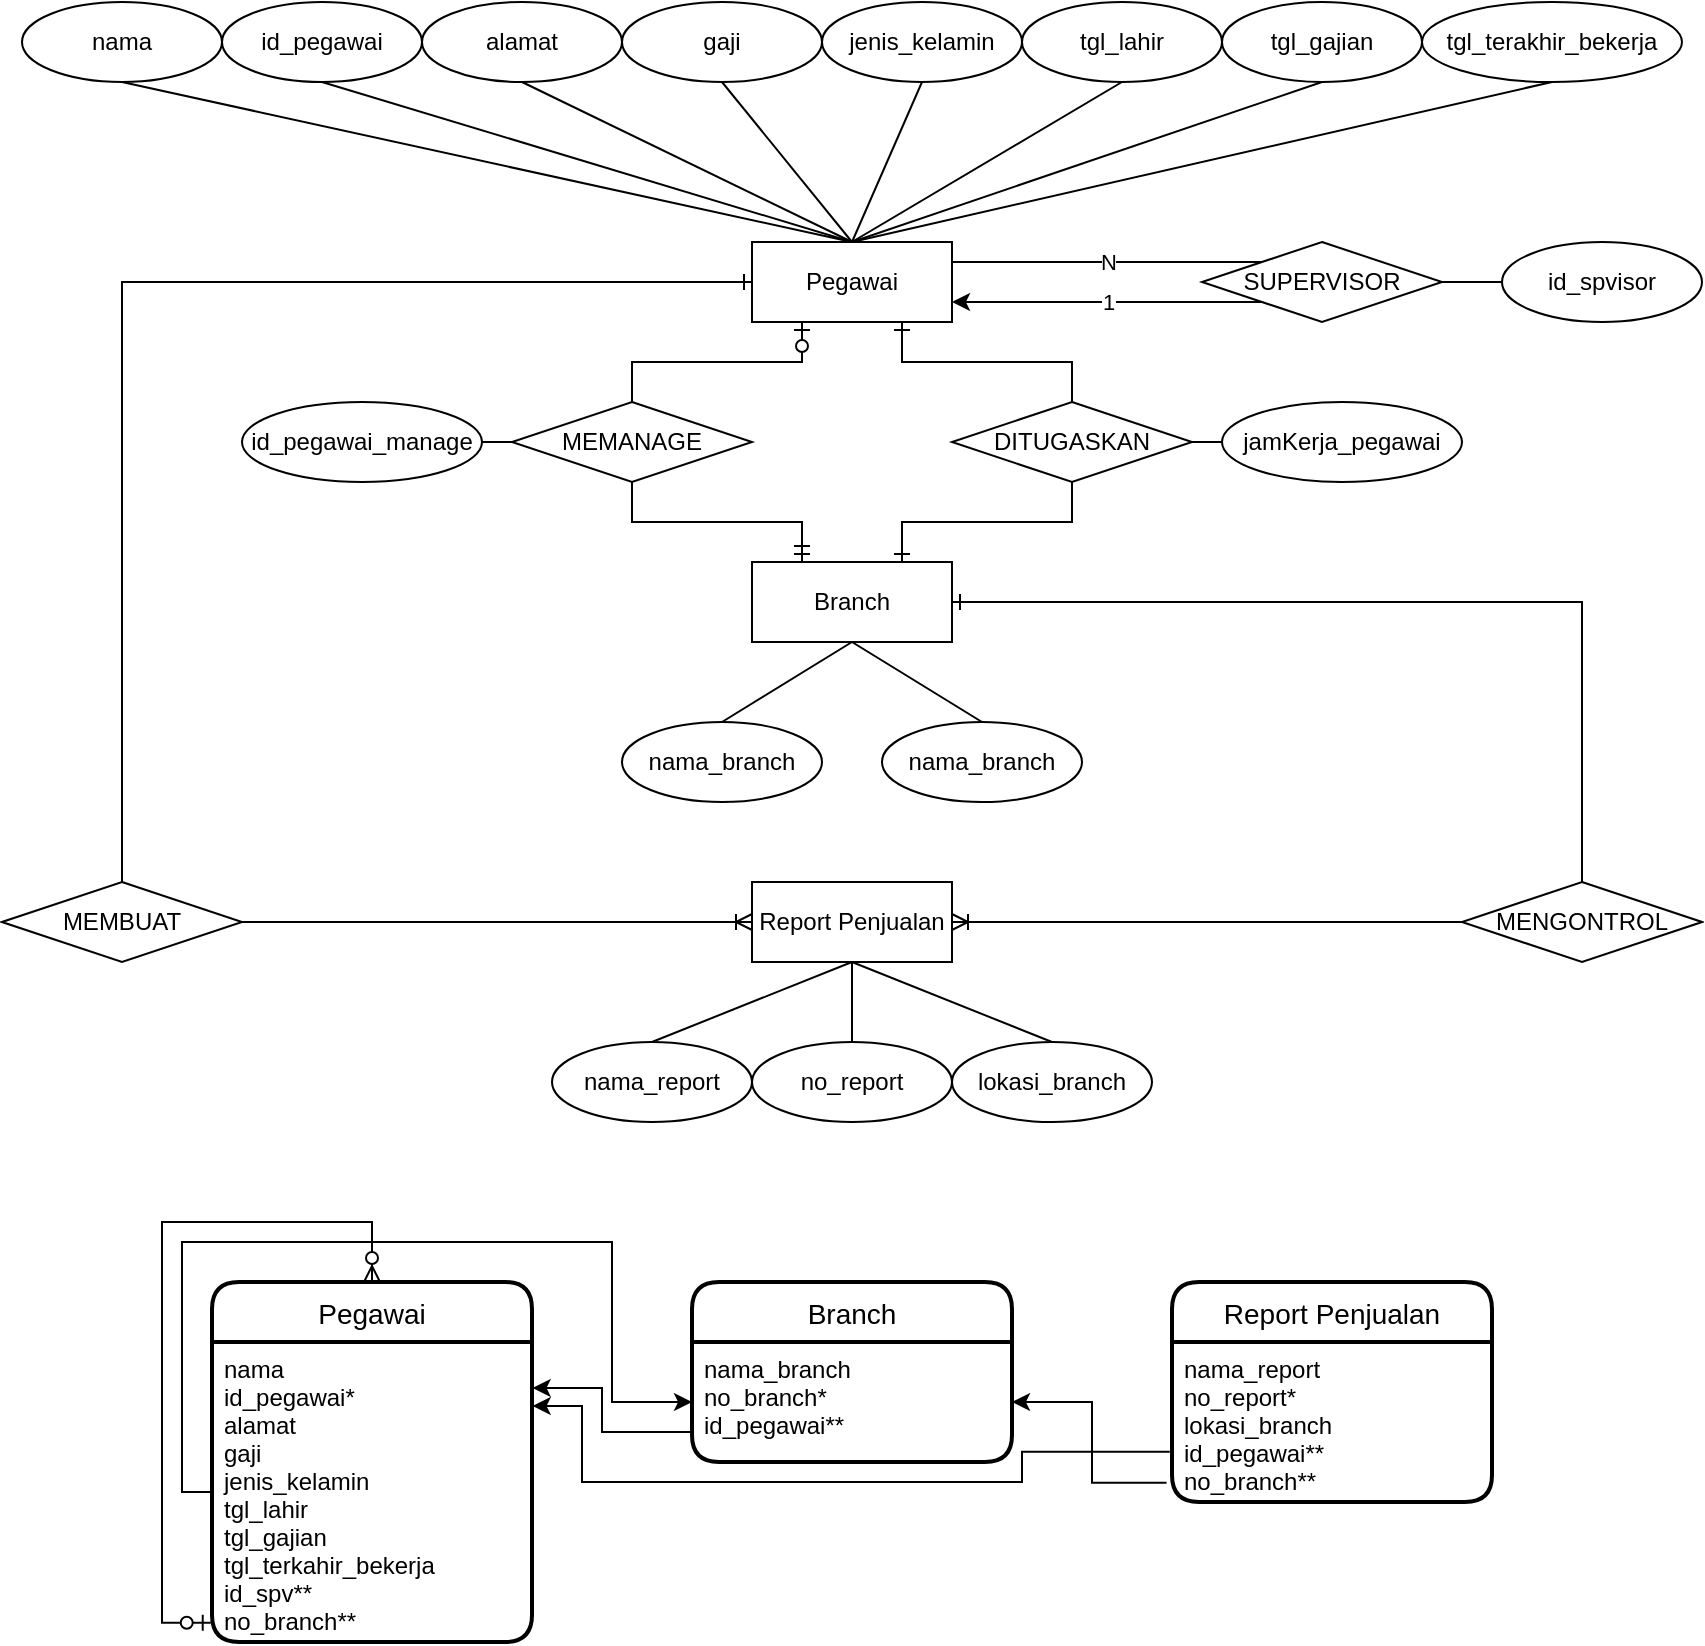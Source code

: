 <mxfile version="17.1.3" type="device"><diagram id="R2lEEEUBdFMjLlhIrx00" name="Page-1"><mxGraphModel dx="1209" dy="705" grid="1" gridSize="10" guides="1" tooltips="1" connect="1" arrows="1" fold="1" page="1" pageScale="1" pageWidth="850" pageHeight="1100" math="0" shadow="0" extFonts="Permanent Marker^https://fonts.googleapis.com/css?family=Permanent+Marker"><root><mxCell id="0"/><mxCell id="1" parent="0"/><mxCell id="vS2Y118cFiH8q9NQodMp-38" value="N" style="edgeStyle=orthogonalEdgeStyle;rounded=0;orthogonalLoop=1;jettySize=auto;html=1;exitX=1;exitY=0.25;exitDx=0;exitDy=0;entryX=0;entryY=0;entryDx=0;entryDy=0;endArrow=none;endFill=0;" parent="1" source="vS2Y118cFiH8q9NQodMp-1" target="vS2Y118cFiH8q9NQodMp-37" edge="1"><mxGeometry relative="1" as="geometry"/></mxCell><mxCell id="vS2Y118cFiH8q9NQodMp-1" value="Pegawai" style="whiteSpace=wrap;html=1;align=center;" parent="1" vertex="1"><mxGeometry x="375" y="120" width="100" height="40" as="geometry"/></mxCell><mxCell id="vS2Y118cFiH8q9NQodMp-10" style="rounded=0;orthogonalLoop=1;jettySize=auto;html=1;exitX=0.5;exitY=1;exitDx=0;exitDy=0;entryX=0.5;entryY=0;entryDx=0;entryDy=0;endArrow=none;endFill=0;" parent="1" source="vS2Y118cFiH8q9NQodMp-2" target="vS2Y118cFiH8q9NQodMp-1" edge="1"><mxGeometry relative="1" as="geometry"/></mxCell><mxCell id="vS2Y118cFiH8q9NQodMp-2" value="nama" style="ellipse;whiteSpace=wrap;html=1;align=center;" parent="1" vertex="1"><mxGeometry x="10" width="100" height="40" as="geometry"/></mxCell><mxCell id="vS2Y118cFiH8q9NQodMp-12" style="edgeStyle=none;rounded=0;orthogonalLoop=1;jettySize=auto;html=1;exitX=0.5;exitY=1;exitDx=0;exitDy=0;entryX=0.5;entryY=0;entryDx=0;entryDy=0;endArrow=none;endFill=0;" parent="1" source="vS2Y118cFiH8q9NQodMp-3" target="vS2Y118cFiH8q9NQodMp-1" edge="1"><mxGeometry relative="1" as="geometry"/></mxCell><mxCell id="vS2Y118cFiH8q9NQodMp-3" value="id_pegawai" style="ellipse;whiteSpace=wrap;html=1;align=center;" parent="1" vertex="1"><mxGeometry x="110" width="100" height="40" as="geometry"/></mxCell><mxCell id="vS2Y118cFiH8q9NQodMp-13" style="edgeStyle=none;rounded=0;orthogonalLoop=1;jettySize=auto;html=1;exitX=0.5;exitY=1;exitDx=0;exitDy=0;entryX=0.5;entryY=0;entryDx=0;entryDy=0;endArrow=none;endFill=0;" parent="1" source="vS2Y118cFiH8q9NQodMp-4" target="vS2Y118cFiH8q9NQodMp-1" edge="1"><mxGeometry relative="1" as="geometry"/></mxCell><mxCell id="vS2Y118cFiH8q9NQodMp-4" value="alamat" style="ellipse;whiteSpace=wrap;html=1;align=center;" parent="1" vertex="1"><mxGeometry x="210" width="100" height="40" as="geometry"/></mxCell><mxCell id="vS2Y118cFiH8q9NQodMp-14" style="edgeStyle=none;rounded=0;orthogonalLoop=1;jettySize=auto;html=1;exitX=0.5;exitY=1;exitDx=0;exitDy=0;entryX=0.5;entryY=0;entryDx=0;entryDy=0;endArrow=none;endFill=0;" parent="1" source="vS2Y118cFiH8q9NQodMp-5" target="vS2Y118cFiH8q9NQodMp-1" edge="1"><mxGeometry relative="1" as="geometry"/></mxCell><mxCell id="vS2Y118cFiH8q9NQodMp-5" value="gaji" style="ellipse;whiteSpace=wrap;html=1;align=center;" parent="1" vertex="1"><mxGeometry x="310" width="100" height="40" as="geometry"/></mxCell><mxCell id="vS2Y118cFiH8q9NQodMp-15" style="edgeStyle=none;rounded=0;orthogonalLoop=1;jettySize=auto;html=1;exitX=0.5;exitY=1;exitDx=0;exitDy=0;entryX=0.5;entryY=0;entryDx=0;entryDy=0;endArrow=none;endFill=0;" parent="1" source="vS2Y118cFiH8q9NQodMp-6" target="vS2Y118cFiH8q9NQodMp-1" edge="1"><mxGeometry relative="1" as="geometry"/></mxCell><mxCell id="vS2Y118cFiH8q9NQodMp-6" value="jenis_kelamin" style="ellipse;whiteSpace=wrap;html=1;align=center;" parent="1" vertex="1"><mxGeometry x="410" width="100" height="40" as="geometry"/></mxCell><mxCell id="vS2Y118cFiH8q9NQodMp-16" style="edgeStyle=none;rounded=0;orthogonalLoop=1;jettySize=auto;html=1;exitX=0.5;exitY=1;exitDx=0;exitDy=0;entryX=0.5;entryY=0;entryDx=0;entryDy=0;endArrow=none;endFill=0;" parent="1" source="vS2Y118cFiH8q9NQodMp-7" target="vS2Y118cFiH8q9NQodMp-1" edge="1"><mxGeometry relative="1" as="geometry"/></mxCell><mxCell id="vS2Y118cFiH8q9NQodMp-7" value="tgl_lahir" style="ellipse;whiteSpace=wrap;html=1;align=center;" parent="1" vertex="1"><mxGeometry x="510" width="100" height="40" as="geometry"/></mxCell><mxCell id="vS2Y118cFiH8q9NQodMp-17" style="edgeStyle=none;rounded=0;orthogonalLoop=1;jettySize=auto;html=1;exitX=0.5;exitY=1;exitDx=0;exitDy=0;entryX=0.5;entryY=0;entryDx=0;entryDy=0;endArrow=none;endFill=0;" parent="1" source="vS2Y118cFiH8q9NQodMp-8" target="vS2Y118cFiH8q9NQodMp-1" edge="1"><mxGeometry relative="1" as="geometry"/></mxCell><mxCell id="vS2Y118cFiH8q9NQodMp-8" value="tgl_gajian" style="ellipse;whiteSpace=wrap;html=1;align=center;" parent="1" vertex="1"><mxGeometry x="610" width="100" height="40" as="geometry"/></mxCell><mxCell id="vS2Y118cFiH8q9NQodMp-18" style="edgeStyle=none;rounded=0;orthogonalLoop=1;jettySize=auto;html=1;exitX=0.5;exitY=1;exitDx=0;exitDy=0;entryX=0.5;entryY=0;entryDx=0;entryDy=0;endArrow=none;endFill=0;" parent="1" source="vS2Y118cFiH8q9NQodMp-9" target="vS2Y118cFiH8q9NQodMp-1" edge="1"><mxGeometry relative="1" as="geometry"/></mxCell><mxCell id="vS2Y118cFiH8q9NQodMp-9" value="tgl_terakhir_bekerja" style="ellipse;whiteSpace=wrap;html=1;align=center;" parent="1" vertex="1"><mxGeometry x="710" width="130" height="40" as="geometry"/></mxCell><mxCell id="vS2Y118cFiH8q9NQodMp-28" style="edgeStyle=orthogonalEdgeStyle;rounded=0;orthogonalLoop=1;jettySize=auto;html=1;exitX=0;exitY=0.5;exitDx=0;exitDy=0;entryX=1;entryY=0.5;entryDx=0;entryDy=0;endArrow=none;endFill=0;" parent="1" source="vS2Y118cFiH8q9NQodMp-19" target="vS2Y118cFiH8q9NQodMp-25" edge="1"><mxGeometry relative="1" as="geometry"/></mxCell><mxCell id="vS2Y118cFiH8q9NQodMp-19" value="MEMANAGE" style="shape=rhombus;perimeter=rhombusPerimeter;whiteSpace=wrap;html=1;align=center;" parent="1" vertex="1"><mxGeometry x="255" y="200" width="120" height="40" as="geometry"/></mxCell><mxCell id="vS2Y118cFiH8q9NQodMp-29" style="edgeStyle=orthogonalEdgeStyle;rounded=0;orthogonalLoop=1;jettySize=auto;html=1;exitX=1;exitY=0.5;exitDx=0;exitDy=0;entryX=0;entryY=0.5;entryDx=0;entryDy=0;endArrow=none;endFill=0;" parent="1" source="vS2Y118cFiH8q9NQodMp-20" target="vS2Y118cFiH8q9NQodMp-26" edge="1"><mxGeometry relative="1" as="geometry"/></mxCell><mxCell id="vS2Y118cFiH8q9NQodMp-20" value="DITUGASKAN" style="shape=rhombus;perimeter=rhombusPerimeter;whiteSpace=wrap;html=1;align=center;" parent="1" vertex="1"><mxGeometry x="475" y="200" width="120" height="40" as="geometry"/></mxCell><mxCell id="vS2Y118cFiH8q9NQodMp-21" value="" style="fontSize=12;html=1;endArrow=ERzeroToOne;endFill=1;rounded=0;exitX=0.5;exitY=0;exitDx=0;exitDy=0;entryX=0.25;entryY=1;entryDx=0;entryDy=0;edgeStyle=orthogonalEdgeStyle;" parent="1" source="vS2Y118cFiH8q9NQodMp-19" target="vS2Y118cFiH8q9NQodMp-1" edge="1"><mxGeometry width="100" height="100" relative="1" as="geometry"><mxPoint x="220" y="190" as="sourcePoint"/><mxPoint x="320" y="90" as="targetPoint"/></mxGeometry></mxCell><mxCell id="vS2Y118cFiH8q9NQodMp-24" value="" style="edgeStyle=orthogonalEdgeStyle;fontSize=12;html=1;endArrow=ERone;endFill=1;rounded=0;exitX=0.5;exitY=0;exitDx=0;exitDy=0;entryX=0.75;entryY=1;entryDx=0;entryDy=0;" parent="1" source="vS2Y118cFiH8q9NQodMp-20" target="vS2Y118cFiH8q9NQodMp-1" edge="1"><mxGeometry width="100" height="100" relative="1" as="geometry"><mxPoint x="370" y="110" as="sourcePoint"/><mxPoint x="470" y="10" as="targetPoint"/></mxGeometry></mxCell><mxCell id="vS2Y118cFiH8q9NQodMp-25" value="id_pegawai_manage" style="ellipse;whiteSpace=wrap;html=1;align=center;" parent="1" vertex="1"><mxGeometry x="120" y="200" width="120" height="40" as="geometry"/></mxCell><mxCell id="vS2Y118cFiH8q9NQodMp-26" value="jamKerja_pegawai" style="ellipse;whiteSpace=wrap;html=1;align=center;" parent="1" vertex="1"><mxGeometry x="610" y="200" width="120" height="40" as="geometry"/></mxCell><mxCell id="vS2Y118cFiH8q9NQodMp-30" value="Branch" style="whiteSpace=wrap;html=1;align=center;" parent="1" vertex="1"><mxGeometry x="375" y="280" width="100" height="40" as="geometry"/></mxCell><mxCell id="vS2Y118cFiH8q9NQodMp-33" style="rounded=0;orthogonalLoop=1;jettySize=auto;html=1;exitX=0.5;exitY=0;exitDx=0;exitDy=0;entryX=0.5;entryY=1;entryDx=0;entryDy=0;endArrow=none;endFill=0;" parent="1" source="vS2Y118cFiH8q9NQodMp-31" target="vS2Y118cFiH8q9NQodMp-30" edge="1"><mxGeometry relative="1" as="geometry"/></mxCell><mxCell id="vS2Y118cFiH8q9NQodMp-31" value="nama_branch" style="ellipse;whiteSpace=wrap;html=1;align=center;" parent="1" vertex="1"><mxGeometry x="310" y="360" width="100" height="40" as="geometry"/></mxCell><mxCell id="vS2Y118cFiH8q9NQodMp-34" style="edgeStyle=none;rounded=0;orthogonalLoop=1;jettySize=auto;html=1;exitX=0.5;exitY=0;exitDx=0;exitDy=0;entryX=0.5;entryY=1;entryDx=0;entryDy=0;endArrow=none;endFill=0;" parent="1" source="vS2Y118cFiH8q9NQodMp-32" target="vS2Y118cFiH8q9NQodMp-30" edge="1"><mxGeometry relative="1" as="geometry"/></mxCell><mxCell id="vS2Y118cFiH8q9NQodMp-32" value="nama_branch" style="ellipse;whiteSpace=wrap;html=1;align=center;" parent="1" vertex="1"><mxGeometry x="440" y="360" width="100" height="40" as="geometry"/></mxCell><mxCell id="vS2Y118cFiH8q9NQodMp-35" value="" style="edgeStyle=orthogonalEdgeStyle;fontSize=12;html=1;endArrow=ERone;endFill=1;rounded=0;exitX=0.5;exitY=1;exitDx=0;exitDy=0;entryX=0.75;entryY=0;entryDx=0;entryDy=0;" parent="1" source="vS2Y118cFiH8q9NQodMp-20" target="vS2Y118cFiH8q9NQodMp-30" edge="1"><mxGeometry width="100" height="100" relative="1" as="geometry"><mxPoint x="590" y="330" as="sourcePoint"/><mxPoint x="530" y="270" as="targetPoint"/></mxGeometry></mxCell><mxCell id="vS2Y118cFiH8q9NQodMp-36" value="" style="edgeStyle=orthogonalEdgeStyle;fontSize=12;html=1;endArrow=ERmandOne;rounded=0;exitX=0.5;exitY=1;exitDx=0;exitDy=0;entryX=0.25;entryY=0;entryDx=0;entryDy=0;" parent="1" source="vS2Y118cFiH8q9NQodMp-19" target="vS2Y118cFiH8q9NQodMp-30" edge="1"><mxGeometry width="100" height="100" relative="1" as="geometry"><mxPoint x="370" y="310" as="sourcePoint"/><mxPoint x="300" y="310" as="targetPoint"/></mxGeometry></mxCell><mxCell id="vS2Y118cFiH8q9NQodMp-39" value="1" style="edgeStyle=orthogonalEdgeStyle;rounded=0;orthogonalLoop=1;jettySize=auto;html=1;exitX=0;exitY=1;exitDx=0;exitDy=0;entryX=1;entryY=0.75;entryDx=0;entryDy=0;endArrow=classic;endFill=1;" parent="1" source="vS2Y118cFiH8q9NQodMp-37" target="vS2Y118cFiH8q9NQodMp-1" edge="1"><mxGeometry relative="1" as="geometry"/></mxCell><mxCell id="vS2Y118cFiH8q9NQodMp-60" style="edgeStyle=none;rounded=0;orthogonalLoop=1;jettySize=auto;html=1;exitX=1;exitY=0.5;exitDx=0;exitDy=0;entryX=0;entryY=0.5;entryDx=0;entryDy=0;endArrow=none;endFill=0;" parent="1" source="vS2Y118cFiH8q9NQodMp-37" target="vS2Y118cFiH8q9NQodMp-58" edge="1"><mxGeometry relative="1" as="geometry"/></mxCell><mxCell id="vS2Y118cFiH8q9NQodMp-37" value="SUPERVISOR" style="shape=rhombus;perimeter=rhombusPerimeter;whiteSpace=wrap;html=1;align=center;" parent="1" vertex="1"><mxGeometry x="600" y="120" width="120" height="40" as="geometry"/></mxCell><mxCell id="vS2Y118cFiH8q9NQodMp-41" value="MEMBUAT" style="shape=rhombus;perimeter=rhombusPerimeter;whiteSpace=wrap;html=1;align=center;" parent="1" vertex="1"><mxGeometry y="440" width="120" height="40" as="geometry"/></mxCell><mxCell id="vS2Y118cFiH8q9NQodMp-42" value="" style="edgeStyle=orthogonalEdgeStyle;fontSize=12;html=1;endArrow=ERone;endFill=1;rounded=0;entryX=0;entryY=0.5;entryDx=0;entryDy=0;exitX=0.5;exitY=0;exitDx=0;exitDy=0;" parent="1" source="vS2Y118cFiH8q9NQodMp-41" target="vS2Y118cFiH8q9NQodMp-1" edge="1"><mxGeometry width="100" height="100" relative="1" as="geometry"><mxPoint x="80" y="400" as="sourcePoint"/><mxPoint x="180" y="300" as="targetPoint"/></mxGeometry></mxCell><mxCell id="vS2Y118cFiH8q9NQodMp-43" value="Report Penjualan" style="whiteSpace=wrap;html=1;align=center;" parent="1" vertex="1"><mxGeometry x="375" y="440" width="100" height="40" as="geometry"/></mxCell><mxCell id="vS2Y118cFiH8q9NQodMp-46" value="" style="edgeStyle=orthogonalEdgeStyle;fontSize=12;html=1;endArrow=ERoneToMany;rounded=0;exitX=1;exitY=0.5;exitDx=0;exitDy=0;entryX=0;entryY=0.5;entryDx=0;entryDy=0;" parent="1" source="vS2Y118cFiH8q9NQodMp-41" target="vS2Y118cFiH8q9NQodMp-43" edge="1"><mxGeometry width="100" height="100" relative="1" as="geometry"><mxPoint x="190" y="550" as="sourcePoint"/><mxPoint x="290" y="450" as="targetPoint"/></mxGeometry></mxCell><mxCell id="vS2Y118cFiH8q9NQodMp-47" value="MENGONTROL" style="shape=rhombus;perimeter=rhombusPerimeter;whiteSpace=wrap;html=1;align=center;" parent="1" vertex="1"><mxGeometry x="730" y="440" width="120" height="40" as="geometry"/></mxCell><mxCell id="vS2Y118cFiH8q9NQodMp-48" value="" style="edgeStyle=orthogonalEdgeStyle;fontSize=12;html=1;endArrow=ERone;endFill=1;rounded=0;entryX=1;entryY=0.5;entryDx=0;entryDy=0;exitX=0.5;exitY=0;exitDx=0;exitDy=0;" parent="1" source="vS2Y118cFiH8q9NQodMp-47" target="vS2Y118cFiH8q9NQodMp-30" edge="1"><mxGeometry width="100" height="100" relative="1" as="geometry"><mxPoint x="610" y="450" as="sourcePoint"/><mxPoint x="710" y="350" as="targetPoint"/></mxGeometry></mxCell><mxCell id="vS2Y118cFiH8q9NQodMp-49" value="" style="edgeStyle=orthogonalEdgeStyle;fontSize=12;html=1;endArrow=ERoneToMany;rounded=0;exitX=0;exitY=0.5;exitDx=0;exitDy=0;entryX=1;entryY=0.5;entryDx=0;entryDy=0;" parent="1" source="vS2Y118cFiH8q9NQodMp-47" target="vS2Y118cFiH8q9NQodMp-43" edge="1"><mxGeometry width="100" height="100" relative="1" as="geometry"><mxPoint x="130" y="470" as="sourcePoint"/><mxPoint x="385" y="470" as="targetPoint"/></mxGeometry></mxCell><mxCell id="vS2Y118cFiH8q9NQodMp-53" style="rounded=0;orthogonalLoop=1;jettySize=auto;html=1;exitX=0.5;exitY=0;exitDx=0;exitDy=0;entryX=0.5;entryY=1;entryDx=0;entryDy=0;endArrow=none;endFill=0;" parent="1" source="vS2Y118cFiH8q9NQodMp-50" target="vS2Y118cFiH8q9NQodMp-43" edge="1"><mxGeometry relative="1" as="geometry"/></mxCell><mxCell id="vS2Y118cFiH8q9NQodMp-50" value="nama_report" style="ellipse;whiteSpace=wrap;html=1;align=center;" parent="1" vertex="1"><mxGeometry x="275" y="520" width="100" height="40" as="geometry"/></mxCell><mxCell id="vS2Y118cFiH8q9NQodMp-54" style="edgeStyle=none;rounded=0;orthogonalLoop=1;jettySize=auto;html=1;exitX=0.5;exitY=0;exitDx=0;exitDy=0;entryX=0.5;entryY=1;entryDx=0;entryDy=0;endArrow=none;endFill=0;" parent="1" source="vS2Y118cFiH8q9NQodMp-51" target="vS2Y118cFiH8q9NQodMp-43" edge="1"><mxGeometry relative="1" as="geometry"/></mxCell><mxCell id="vS2Y118cFiH8q9NQodMp-51" value="no_report" style="ellipse;whiteSpace=wrap;html=1;align=center;" parent="1" vertex="1"><mxGeometry x="375" y="520" width="100" height="40" as="geometry"/></mxCell><mxCell id="vS2Y118cFiH8q9NQodMp-55" style="edgeStyle=none;rounded=0;orthogonalLoop=1;jettySize=auto;html=1;exitX=0.5;exitY=0;exitDx=0;exitDy=0;entryX=0.5;entryY=1;entryDx=0;entryDy=0;endArrow=none;endFill=0;" parent="1" source="vS2Y118cFiH8q9NQodMp-52" target="vS2Y118cFiH8q9NQodMp-43" edge="1"><mxGeometry relative="1" as="geometry"/></mxCell><mxCell id="vS2Y118cFiH8q9NQodMp-52" value="lokasi_branch" style="ellipse;whiteSpace=wrap;html=1;align=center;" parent="1" vertex="1"><mxGeometry x="475" y="520" width="100" height="40" as="geometry"/></mxCell><mxCell id="vS2Y118cFiH8q9NQodMp-56" value="Pegawai" style="swimlane;childLayout=stackLayout;horizontal=1;startSize=30;horizontalStack=0;rounded=1;fontSize=14;fontStyle=0;strokeWidth=2;resizeParent=0;resizeLast=1;shadow=0;dashed=0;align=center;" parent="1" vertex="1"><mxGeometry x="105" y="640" width="160" height="180" as="geometry"/></mxCell><mxCell id="vS2Y118cFiH8q9NQodMp-57" value="nama&#10;id_pegawai*&#10;alamat&#10;gaji&#10;jenis_kelamin&#10;tgl_lahir&#10;tgl_gajian&#10;tgl_terkahir_bekerja&#10;id_spv**&#10;no_branch**" style="align=left;strokeColor=none;fillColor=none;spacingLeft=4;fontSize=12;verticalAlign=top;resizable=0;rotatable=0;part=1;" parent="vS2Y118cFiH8q9NQodMp-56" vertex="1"><mxGeometry y="30" width="160" height="150" as="geometry"/></mxCell><mxCell id="vS2Y118cFiH8q9NQodMp-70" value="" style="edgeStyle=orthogonalEdgeStyle;fontSize=12;html=1;endArrow=ERzeroToMany;startArrow=ERzeroToOne;rounded=0;entryX=0.5;entryY=0;entryDx=0;entryDy=0;exitX=-0.004;exitY=0.936;exitDx=0;exitDy=0;exitPerimeter=0;" parent="vS2Y118cFiH8q9NQodMp-56" source="vS2Y118cFiH8q9NQodMp-57" target="vS2Y118cFiH8q9NQodMp-56" edge="1"><mxGeometry width="100" height="100" relative="1" as="geometry"><mxPoint x="-25" y="170" as="sourcePoint"/><mxPoint x="325" y="190" as="targetPoint"/><Array as="points"><mxPoint x="-25" y="170"/><mxPoint x="-25" y="-30"/><mxPoint x="80" y="-30"/></Array></mxGeometry></mxCell><mxCell id="vS2Y118cFiH8q9NQodMp-58" value="id_spvisor" style="ellipse;whiteSpace=wrap;html=1;align=center;" parent="1" vertex="1"><mxGeometry x="750" y="120" width="100" height="40" as="geometry"/></mxCell><mxCell id="vS2Y118cFiH8q9NQodMp-61" value="Branch" style="swimlane;childLayout=stackLayout;horizontal=1;startSize=30;horizontalStack=0;rounded=1;fontSize=14;fontStyle=0;strokeWidth=2;resizeParent=0;resizeLast=1;shadow=0;dashed=0;align=center;" parent="1" vertex="1"><mxGeometry x="345" y="640" width="160" height="90" as="geometry"/></mxCell><mxCell id="vS2Y118cFiH8q9NQodMp-62" value="nama_branch&#10;no_branch*&#10;id_pegawai**" style="align=left;strokeColor=none;fillColor=none;spacingLeft=4;fontSize=12;verticalAlign=top;resizable=0;rotatable=0;part=1;" parent="vS2Y118cFiH8q9NQodMp-61" vertex="1"><mxGeometry y="30" width="160" height="60" as="geometry"/></mxCell><mxCell id="vS2Y118cFiH8q9NQodMp-63" value="Report Penjualan" style="swimlane;childLayout=stackLayout;horizontal=1;startSize=30;horizontalStack=0;rounded=1;fontSize=14;fontStyle=0;strokeWidth=2;resizeParent=0;resizeLast=1;shadow=0;dashed=0;align=center;" parent="1" vertex="1"><mxGeometry x="585" y="640" width="160" height="110" as="geometry"/></mxCell><mxCell id="vS2Y118cFiH8q9NQodMp-64" value="nama_report&#10;no_report*&#10;lokasi_branch&#10;id_pegawai**&#10;no_branch**" style="align=left;strokeColor=none;fillColor=none;spacingLeft=4;fontSize=12;verticalAlign=top;resizable=0;rotatable=0;part=1;" parent="vS2Y118cFiH8q9NQodMp-63" vertex="1"><mxGeometry y="30" width="160" height="80" as="geometry"/></mxCell><mxCell id="vS2Y118cFiH8q9NQodMp-85" style="edgeStyle=orthogonalEdgeStyle;rounded=0;orthogonalLoop=1;jettySize=auto;html=1;exitX=0;exitY=0.5;exitDx=0;exitDy=0;entryX=0;entryY=0.5;entryDx=0;entryDy=0;endArrow=classic;endFill=1;" parent="1" source="vS2Y118cFiH8q9NQodMp-57" target="vS2Y118cFiH8q9NQodMp-62" edge="1"><mxGeometry relative="1" as="geometry"><Array as="points"><mxPoint x="90" y="745"/><mxPoint x="90" y="620"/><mxPoint x="305" y="620"/><mxPoint x="305" y="700"/></Array></mxGeometry></mxCell><mxCell id="vS2Y118cFiH8q9NQodMp-87" style="edgeStyle=orthogonalEdgeStyle;rounded=0;orthogonalLoop=1;jettySize=auto;html=1;exitX=-0.017;exitY=0.88;exitDx=0;exitDy=0;entryX=1;entryY=0.5;entryDx=0;entryDy=0;endArrow=classic;endFill=1;exitPerimeter=0;" parent="1" source="vS2Y118cFiH8q9NQodMp-64" target="vS2Y118cFiH8q9NQodMp-62" edge="1"><mxGeometry relative="1" as="geometry"/></mxCell><mxCell id="vS2Y118cFiH8q9NQodMp-90" style="edgeStyle=orthogonalEdgeStyle;rounded=0;orthogonalLoop=1;jettySize=auto;html=1;exitX=-0.007;exitY=0.686;exitDx=0;exitDy=0;entryX=1.002;entryY=0.213;entryDx=0;entryDy=0;entryPerimeter=0;endArrow=classic;endFill=1;exitPerimeter=0;" parent="1" source="vS2Y118cFiH8q9NQodMp-64" target="vS2Y118cFiH8q9NQodMp-57" edge="1"><mxGeometry relative="1" as="geometry"><Array as="points"><mxPoint x="510" y="725"/><mxPoint x="510" y="740"/><mxPoint x="290" y="740"/><mxPoint x="290" y="702"/></Array></mxGeometry></mxCell><mxCell id="vS2Y118cFiH8q9NQodMp-92" style="edgeStyle=orthogonalEdgeStyle;rounded=0;orthogonalLoop=1;jettySize=auto;html=1;exitX=0;exitY=0.75;exitDx=0;exitDy=0;entryX=1.002;entryY=0.153;entryDx=0;entryDy=0;entryPerimeter=0;endArrow=classic;endFill=1;" parent="1" source="vS2Y118cFiH8q9NQodMp-62" target="vS2Y118cFiH8q9NQodMp-57" edge="1"><mxGeometry relative="1" as="geometry"><Array as="points"><mxPoint x="300" y="715"/><mxPoint x="300" y="693"/></Array></mxGeometry></mxCell></root></mxGraphModel></diagram></mxfile>